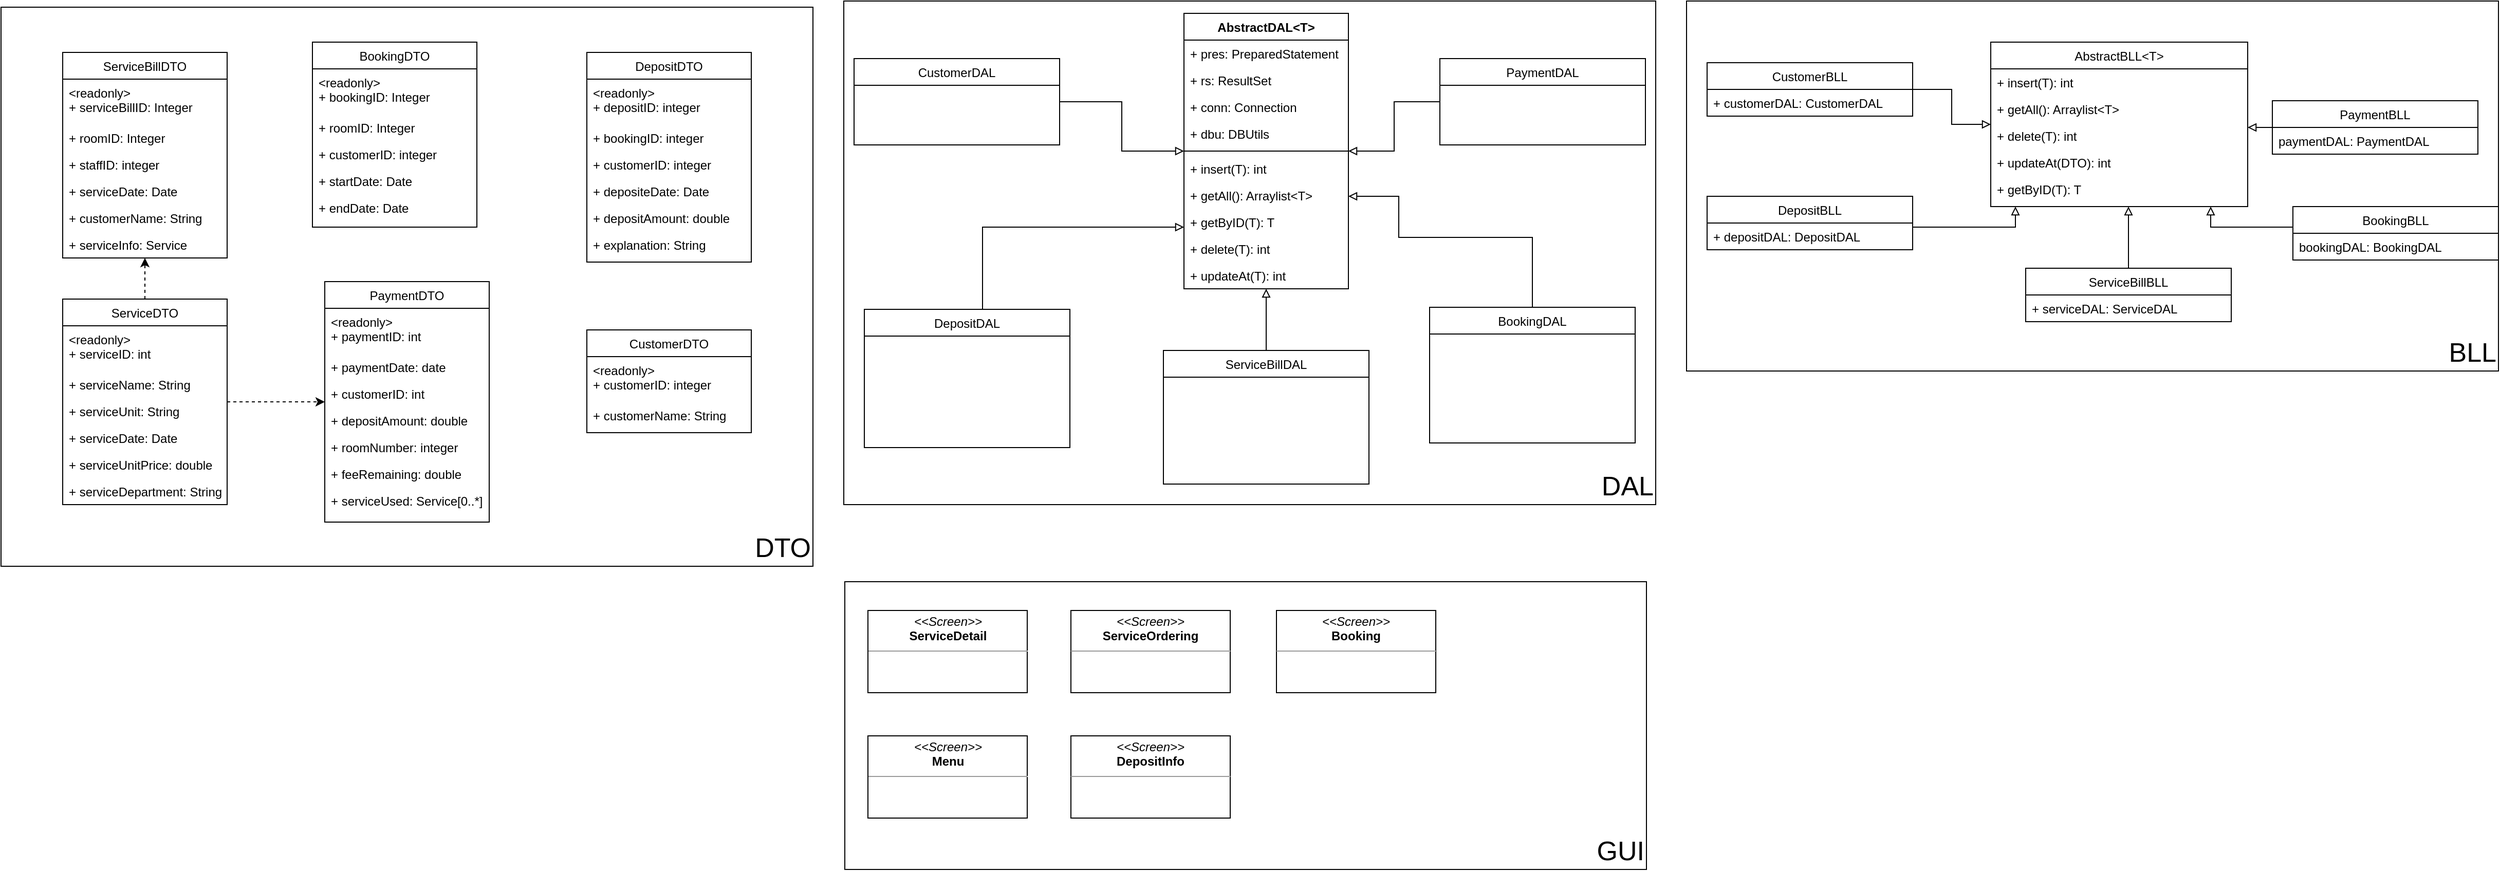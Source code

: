 <mxfile version="14.7.7" type="github">
  <diagram id="C5RBs43oDa-KdzZeNtuy" name="Page-1">
    <mxGraphModel dx="1038" dy="547" grid="1" gridSize="10" guides="1" tooltips="1" connect="1" arrows="1" fold="1" page="1" pageScale="1" pageWidth="827" pageHeight="1169" math="0" shadow="0">
      <root>
        <mxCell id="WIyWlLk6GJQsqaUBKTNV-0" />
        <mxCell id="WIyWlLk6GJQsqaUBKTNV-1" parent="WIyWlLk6GJQsqaUBKTNV-0" />
        <mxCell id="cdIPbLZMF19v8rmYl8DD-72" value="DAL" style="rounded=0;whiteSpace=wrap;html=1;fillColor=none;shadow=0;glass=0;align=right;verticalAlign=bottom;fontSize=26;" parent="WIyWlLk6GJQsqaUBKTNV-1" vertex="1">
          <mxGeometry x="850" y="20" width="790" height="490" as="geometry" />
        </mxCell>
        <mxCell id="cdIPbLZMF19v8rmYl8DD-71" value="DTO" style="rounded=0;whiteSpace=wrap;html=1;fillColor=none;shadow=0;glass=0;align=right;verticalAlign=bottom;fontSize=26;" parent="WIyWlLk6GJQsqaUBKTNV-1" vertex="1">
          <mxGeometry x="30" y="26" width="790" height="544" as="geometry" />
        </mxCell>
        <mxCell id="zkfFHV4jXpPFQw0GAbJ--0" value="ServiceBillDTO" style="swimlane;fontStyle=0;align=center;verticalAlign=top;childLayout=stackLayout;horizontal=1;startSize=26;horizontalStack=0;resizeParent=1;resizeLast=0;collapsible=1;marginBottom=0;rounded=0;shadow=0;strokeWidth=1;" parent="WIyWlLk6GJQsqaUBKTNV-1" vertex="1">
          <mxGeometry x="90" y="70" width="160" height="200" as="geometry">
            <mxRectangle x="220" y="120" width="160" height="26" as="alternateBounds" />
          </mxGeometry>
        </mxCell>
        <mxCell id="zkfFHV4jXpPFQw0GAbJ--1" value="&lt;readonly&gt;&#xa;+ serviceBillID: Integer" style="text;align=left;verticalAlign=top;spacingLeft=4;spacingRight=4;overflow=hidden;rotatable=0;points=[[0,0.5],[1,0.5]];portConstraint=eastwest;" parent="zkfFHV4jXpPFQw0GAbJ--0" vertex="1">
          <mxGeometry y="26" width="160" height="44" as="geometry" />
        </mxCell>
        <mxCell id="8DlGrNhSsz36e3N6IFqU-3" value="+ roomID: Integer" style="text;align=left;verticalAlign=top;spacingLeft=4;spacingRight=4;overflow=hidden;rotatable=0;points=[[0,0.5],[1,0.5]];portConstraint=eastwest;" parent="zkfFHV4jXpPFQw0GAbJ--0" vertex="1">
          <mxGeometry y="70" width="160" height="26" as="geometry" />
        </mxCell>
        <mxCell id="8DlGrNhSsz36e3N6IFqU-2" value="+ staffID: integer" style="text;align=left;verticalAlign=top;spacingLeft=4;spacingRight=4;overflow=hidden;rotatable=0;points=[[0,0.5],[1,0.5]];portConstraint=eastwest;" parent="zkfFHV4jXpPFQw0GAbJ--0" vertex="1">
          <mxGeometry y="96" width="160" height="26" as="geometry" />
        </mxCell>
        <mxCell id="zkfFHV4jXpPFQw0GAbJ--2" value="+ serviceDate: Date" style="text;align=left;verticalAlign=top;spacingLeft=4;spacingRight=4;overflow=hidden;rotatable=0;points=[[0,0.5],[1,0.5]];portConstraint=eastwest;rounded=0;shadow=0;html=0;" parent="zkfFHV4jXpPFQw0GAbJ--0" vertex="1">
          <mxGeometry y="122" width="160" height="26" as="geometry" />
        </mxCell>
        <mxCell id="zkfFHV4jXpPFQw0GAbJ--3" value="+ customerName: String" style="text;align=left;verticalAlign=top;spacingLeft=4;spacingRight=4;overflow=hidden;rotatable=0;points=[[0,0.5],[1,0.5]];portConstraint=eastwest;rounded=0;shadow=0;html=0;" parent="zkfFHV4jXpPFQw0GAbJ--0" vertex="1">
          <mxGeometry y="148" width="160" height="26" as="geometry" />
        </mxCell>
        <mxCell id="zkfFHV4jXpPFQw0GAbJ--5" value="+ serviceInfo: Service" style="text;align=left;verticalAlign=top;spacingLeft=4;spacingRight=4;overflow=hidden;rotatable=0;points=[[0,0.5],[1,0.5]];portConstraint=eastwest;" parent="zkfFHV4jXpPFQw0GAbJ--0" vertex="1">
          <mxGeometry y="174" width="160" height="26" as="geometry" />
        </mxCell>
        <mxCell id="fPniSVPqOe-4vbehwy5d-52" style="edgeStyle=orthogonalEdgeStyle;rounded=0;orthogonalLoop=1;jettySize=auto;html=1;dashed=1;" parent="WIyWlLk6GJQsqaUBKTNV-1" source="zkfFHV4jXpPFQw0GAbJ--6" target="zkfFHV4jXpPFQw0GAbJ--0" edge="1">
          <mxGeometry relative="1" as="geometry" />
        </mxCell>
        <mxCell id="fPniSVPqOe-4vbehwy5d-53" style="edgeStyle=orthogonalEdgeStyle;rounded=0;orthogonalLoop=1;jettySize=auto;html=1;dashed=1;" parent="WIyWlLk6GJQsqaUBKTNV-1" source="zkfFHV4jXpPFQw0GAbJ--6" target="6_ruM_VFTvZTwRIimv-5-7" edge="1">
          <mxGeometry relative="1" as="geometry">
            <Array as="points">
              <mxPoint x="320" y="410" />
              <mxPoint x="320" y="410" />
            </Array>
          </mxGeometry>
        </mxCell>
        <mxCell id="zkfFHV4jXpPFQw0GAbJ--6" value="ServiceDTO" style="swimlane;fontStyle=0;align=center;verticalAlign=top;childLayout=stackLayout;horizontal=1;startSize=26;horizontalStack=0;resizeParent=1;resizeLast=0;collapsible=1;marginBottom=0;rounded=0;shadow=0;strokeWidth=1;" parent="WIyWlLk6GJQsqaUBKTNV-1" vertex="1">
          <mxGeometry x="90" y="310" width="160" height="200" as="geometry">
            <mxRectangle x="130" y="380" width="160" height="26" as="alternateBounds" />
          </mxGeometry>
        </mxCell>
        <mxCell id="zkfFHV4jXpPFQw0GAbJ--7" value="&lt;readonly&gt;&#xa;+ serviceID: int" style="text;align=left;verticalAlign=top;spacingLeft=4;spacingRight=4;overflow=hidden;rotatable=0;points=[[0,0.5],[1,0.5]];portConstraint=eastwest;" parent="zkfFHV4jXpPFQw0GAbJ--6" vertex="1">
          <mxGeometry y="26" width="160" height="44" as="geometry" />
        </mxCell>
        <mxCell id="6_ruM_VFTvZTwRIimv-5-2" value="+ serviceName: String" style="text;align=left;verticalAlign=top;spacingLeft=4;spacingRight=4;overflow=hidden;rotatable=0;points=[[0,0.5],[1,0.5]];portConstraint=eastwest;" parent="zkfFHV4jXpPFQw0GAbJ--6" vertex="1">
          <mxGeometry y="70" width="160" height="26" as="geometry" />
        </mxCell>
        <mxCell id="6_ruM_VFTvZTwRIimv-5-3" value="+ serviceUnit: String" style="text;align=left;verticalAlign=top;spacingLeft=4;spacingRight=4;overflow=hidden;rotatable=0;points=[[0,0.5],[1,0.5]];portConstraint=eastwest;rounded=0;shadow=0;html=0;" parent="zkfFHV4jXpPFQw0GAbJ--6" vertex="1">
          <mxGeometry y="96" width="160" height="26" as="geometry" />
        </mxCell>
        <mxCell id="zkfFHV4jXpPFQw0GAbJ--8" value="+ serviceDate: Date" style="text;align=left;verticalAlign=top;spacingLeft=4;spacingRight=4;overflow=hidden;rotatable=0;points=[[0,0.5],[1,0.5]];portConstraint=eastwest;rounded=0;shadow=0;html=0;" parent="zkfFHV4jXpPFQw0GAbJ--6" vertex="1">
          <mxGeometry y="122" width="160" height="26" as="geometry" />
        </mxCell>
        <mxCell id="6_ruM_VFTvZTwRIimv-5-4" value="+ serviceUnitPrice: double" style="text;align=left;verticalAlign=top;spacingLeft=4;spacingRight=4;overflow=hidden;rotatable=0;points=[[0,0.5],[1,0.5]];portConstraint=eastwest;rounded=0;shadow=0;html=0;" parent="zkfFHV4jXpPFQw0GAbJ--6" vertex="1">
          <mxGeometry y="148" width="160" height="26" as="geometry" />
        </mxCell>
        <mxCell id="8DlGrNhSsz36e3N6IFqU-4" value="+ serviceDepartment: String" style="text;align=left;verticalAlign=top;spacingLeft=4;spacingRight=4;overflow=hidden;rotatable=0;points=[[0,0.5],[1,0.5]];portConstraint=eastwest;" parent="zkfFHV4jXpPFQw0GAbJ--6" vertex="1">
          <mxGeometry y="174" width="160" height="26" as="geometry" />
        </mxCell>
        <mxCell id="zkfFHV4jXpPFQw0GAbJ--17" value="DepositDTO" style="swimlane;fontStyle=0;align=center;verticalAlign=top;childLayout=stackLayout;horizontal=1;startSize=26;horizontalStack=0;resizeParent=1;resizeLast=0;collapsible=1;marginBottom=0;rounded=0;shadow=0;strokeWidth=1;" parent="WIyWlLk6GJQsqaUBKTNV-1" vertex="1">
          <mxGeometry x="600" y="70" width="160" height="204" as="geometry">
            <mxRectangle x="550" y="140" width="160" height="26" as="alternateBounds" />
          </mxGeometry>
        </mxCell>
        <mxCell id="zkfFHV4jXpPFQw0GAbJ--18" value="&lt;readonly&gt;&#xa;+ depositID: integer" style="text;align=left;verticalAlign=top;spacingLeft=4;spacingRight=4;overflow=hidden;rotatable=0;points=[[0,0.5],[1,0.5]];portConstraint=eastwest;" parent="zkfFHV4jXpPFQw0GAbJ--17" vertex="1">
          <mxGeometry y="26" width="160" height="44" as="geometry" />
        </mxCell>
        <mxCell id="6_ruM_VFTvZTwRIimv-5-0" value="+ bookingID: integer" style="text;align=left;verticalAlign=top;spacingLeft=4;spacingRight=4;overflow=hidden;rotatable=0;points=[[0,0.5],[1,0.5]];portConstraint=eastwest;rounded=0;shadow=0;html=0;" parent="zkfFHV4jXpPFQw0GAbJ--17" vertex="1">
          <mxGeometry y="70" width="160" height="26" as="geometry" />
        </mxCell>
        <mxCell id="zkfFHV4jXpPFQw0GAbJ--20" value="+ customerID: integer" style="text;align=left;verticalAlign=top;spacingLeft=4;spacingRight=4;overflow=hidden;rotatable=0;points=[[0,0.5],[1,0.5]];portConstraint=eastwest;rounded=0;shadow=0;html=0;" parent="zkfFHV4jXpPFQw0GAbJ--17" vertex="1">
          <mxGeometry y="96" width="160" height="26" as="geometry" />
        </mxCell>
        <mxCell id="zkfFHV4jXpPFQw0GAbJ--19" value="+ depositeDate: Date" style="text;align=left;verticalAlign=top;spacingLeft=4;spacingRight=4;overflow=hidden;rotatable=0;points=[[0,0.5],[1,0.5]];portConstraint=eastwest;rounded=0;shadow=0;html=0;" parent="zkfFHV4jXpPFQw0GAbJ--17" vertex="1">
          <mxGeometry y="122" width="160" height="26" as="geometry" />
        </mxCell>
        <mxCell id="zkfFHV4jXpPFQw0GAbJ--21" value="+ depositAmount: double" style="text;align=left;verticalAlign=top;spacingLeft=4;spacingRight=4;overflow=hidden;rotatable=0;points=[[0,0.5],[1,0.5]];portConstraint=eastwest;rounded=0;shadow=0;html=0;" parent="zkfFHV4jXpPFQw0GAbJ--17" vertex="1">
          <mxGeometry y="148" width="160" height="26" as="geometry" />
        </mxCell>
        <mxCell id="zkfFHV4jXpPFQw0GAbJ--22" value="+ explanation: String" style="text;align=left;verticalAlign=top;spacingLeft=4;spacingRight=4;overflow=hidden;rotatable=0;points=[[0,0.5],[1,0.5]];portConstraint=eastwest;rounded=0;shadow=0;html=0;" parent="zkfFHV4jXpPFQw0GAbJ--17" vertex="1">
          <mxGeometry y="174" width="160" height="26" as="geometry" />
        </mxCell>
        <mxCell id="6_ruM_VFTvZTwRIimv-5-7" value="PaymentDTO" style="swimlane;fontStyle=0;align=center;verticalAlign=top;childLayout=stackLayout;horizontal=1;startSize=26;horizontalStack=0;resizeParent=1;resizeLast=0;collapsible=1;marginBottom=0;rounded=0;shadow=0;strokeWidth=1;" parent="WIyWlLk6GJQsqaUBKTNV-1" vertex="1">
          <mxGeometry x="345" y="293" width="160" height="234" as="geometry">
            <mxRectangle x="130" y="380" width="160" height="26" as="alternateBounds" />
          </mxGeometry>
        </mxCell>
        <mxCell id="6_ruM_VFTvZTwRIimv-5-8" value="&lt;readonly&gt;&#xa;+ paymentID: int" style="text;align=left;verticalAlign=top;spacingLeft=4;spacingRight=4;overflow=hidden;rotatable=0;points=[[0,0.5],[1,0.5]];portConstraint=eastwest;" parent="6_ruM_VFTvZTwRIimv-5-7" vertex="1">
          <mxGeometry y="26" width="160" height="44" as="geometry" />
        </mxCell>
        <mxCell id="6_ruM_VFTvZTwRIimv-5-9" value="+ paymentDate: date" style="text;align=left;verticalAlign=top;spacingLeft=4;spacingRight=4;overflow=hidden;rotatable=0;points=[[0,0.5],[1,0.5]];portConstraint=eastwest;" parent="6_ruM_VFTvZTwRIimv-5-7" vertex="1">
          <mxGeometry y="70" width="160" height="26" as="geometry" />
        </mxCell>
        <mxCell id="6_ruM_VFTvZTwRIimv-5-10" value="+ customerID: int" style="text;align=left;verticalAlign=top;spacingLeft=4;spacingRight=4;overflow=hidden;rotatable=0;points=[[0,0.5],[1,0.5]];portConstraint=eastwest;rounded=0;shadow=0;html=0;" parent="6_ruM_VFTvZTwRIimv-5-7" vertex="1">
          <mxGeometry y="96" width="160" height="26" as="geometry" />
        </mxCell>
        <mxCell id="6_ruM_VFTvZTwRIimv-5-11" value="+ depositAmount: double" style="text;align=left;verticalAlign=top;spacingLeft=4;spacingRight=4;overflow=hidden;rotatable=0;points=[[0,0.5],[1,0.5]];portConstraint=eastwest;rounded=0;shadow=0;html=0;" parent="6_ruM_VFTvZTwRIimv-5-7" vertex="1">
          <mxGeometry y="122" width="160" height="26" as="geometry" />
        </mxCell>
        <mxCell id="6_ruM_VFTvZTwRIimv-5-12" value="+ roomNumber: integer" style="text;align=left;verticalAlign=top;spacingLeft=4;spacingRight=4;overflow=hidden;rotatable=0;points=[[0,0.5],[1,0.5]];portConstraint=eastwest;rounded=0;shadow=0;html=0;" parent="6_ruM_VFTvZTwRIimv-5-7" vertex="1">
          <mxGeometry y="148" width="160" height="26" as="geometry" />
        </mxCell>
        <mxCell id="6_ruM_VFTvZTwRIimv-5-15" value="+ feeRemaining: double" style="text;align=left;verticalAlign=top;spacingLeft=4;spacingRight=4;overflow=hidden;rotatable=0;points=[[0,0.5],[1,0.5]];portConstraint=eastwest;rounded=0;shadow=0;html=0;" parent="6_ruM_VFTvZTwRIimv-5-7" vertex="1">
          <mxGeometry y="174" width="160" height="26" as="geometry" />
        </mxCell>
        <mxCell id="6_ruM_VFTvZTwRIimv-5-14" value="+ serviceUsed: Service[0..*]" style="text;align=left;verticalAlign=top;spacingLeft=4;spacingRight=4;overflow=hidden;rotatable=0;points=[[0,0.5],[1,0.5]];portConstraint=eastwest;rounded=0;shadow=0;html=0;" parent="6_ruM_VFTvZTwRIimv-5-7" vertex="1">
          <mxGeometry y="200" width="160" height="26" as="geometry" />
        </mxCell>
        <mxCell id="0jwkVRPoaO78uHTbO2tJ-4" style="edgeStyle=orthogonalEdgeStyle;rounded=0;orthogonalLoop=1;jettySize=auto;html=1;endArrow=none;endFill=0;startArrow=block;startFill=0;" parent="WIyWlLk6GJQsqaUBKTNV-1" source="w6rnUHvxBL8LszIuUJnF-5" target="cdIPbLZMF19v8rmYl8DD-33" edge="1">
          <mxGeometry relative="1" as="geometry">
            <mxPoint x="1386" y="165" as="sourcePoint" />
          </mxGeometry>
        </mxCell>
        <mxCell id="w6rnUHvxBL8LszIuUJnF-9" style="edgeStyle=orthogonalEdgeStyle;rounded=0;orthogonalLoop=1;jettySize=auto;html=1;endArrow=block;endFill=0;" parent="WIyWlLk6GJQsqaUBKTNV-1" source="cdIPbLZMF19v8rmYl8DD-11" target="w6rnUHvxBL8LszIuUJnF-5" edge="1">
          <mxGeometry relative="1" as="geometry" />
        </mxCell>
        <mxCell id="cdIPbLZMF19v8rmYl8DD-11" value="ServiceBillDAL" style="swimlane;fontStyle=0;align=center;verticalAlign=top;childLayout=stackLayout;horizontal=1;startSize=26;horizontalStack=0;resizeParent=1;resizeLast=0;collapsible=1;marginBottom=0;rounded=0;shadow=0;strokeWidth=1;" parent="WIyWlLk6GJQsqaUBKTNV-1" vertex="1">
          <mxGeometry x="1161" y="360" width="200" height="130" as="geometry">
            <mxRectangle x="550" y="140" width="160" height="26" as="alternateBounds" />
          </mxGeometry>
        </mxCell>
        <mxCell id="cdIPbLZMF19v8rmYl8DD-36" style="edgeStyle=orthogonalEdgeStyle;rounded=0;orthogonalLoop=1;jettySize=auto;html=1;endArrow=block;endFill=0;" parent="WIyWlLk6GJQsqaUBKTNV-1" source="cdIPbLZMF19v8rmYl8DD-31" target="w6rnUHvxBL8LszIuUJnF-5" edge="1">
          <mxGeometry relative="1" as="geometry">
            <Array as="points">
              <mxPoint x="985" y="240" />
            </Array>
            <mxPoint x="1198.5" y="300" as="targetPoint" />
          </mxGeometry>
        </mxCell>
        <mxCell id="cdIPbLZMF19v8rmYl8DD-31" value="DepositDAL" style="swimlane;fontStyle=0;align=center;verticalAlign=top;childLayout=stackLayout;horizontal=1;startSize=26;horizontalStack=0;resizeParent=1;resizeLast=0;collapsible=1;marginBottom=0;rounded=0;shadow=0;strokeWidth=1;" parent="WIyWlLk6GJQsqaUBKTNV-1" vertex="1">
          <mxGeometry x="870" y="320" width="200" height="134.5" as="geometry">
            <mxRectangle x="550" y="140" width="160" height="26" as="alternateBounds" />
          </mxGeometry>
        </mxCell>
        <mxCell id="cdIPbLZMF19v8rmYl8DD-33" value="PaymentDAL" style="swimlane;fontStyle=0;align=center;verticalAlign=top;childLayout=stackLayout;horizontal=1;startSize=26;horizontalStack=0;resizeParent=1;resizeLast=0;collapsible=1;marginBottom=0;rounded=0;shadow=0;strokeWidth=1;" parent="WIyWlLk6GJQsqaUBKTNV-1" vertex="1">
          <mxGeometry x="1430" y="76" width="200" height="84" as="geometry">
            <mxRectangle x="550" y="140" width="160" height="26" as="alternateBounds" />
          </mxGeometry>
        </mxCell>
        <mxCell id="cdIPbLZMF19v8rmYl8DD-39" value="CustomerDTO" style="swimlane;fontStyle=0;align=center;verticalAlign=top;childLayout=stackLayout;horizontal=1;startSize=26;horizontalStack=0;resizeParent=1;resizeLast=0;collapsible=1;marginBottom=0;rounded=0;shadow=0;strokeWidth=1;" parent="WIyWlLk6GJQsqaUBKTNV-1" vertex="1">
          <mxGeometry x="600" y="340" width="160" height="100" as="geometry">
            <mxRectangle x="550" y="140" width="160" height="26" as="alternateBounds" />
          </mxGeometry>
        </mxCell>
        <mxCell id="cdIPbLZMF19v8rmYl8DD-40" value="&lt;readonly&gt;&#xa;+ customerID: integer" style="text;align=left;verticalAlign=top;spacingLeft=4;spacingRight=4;overflow=hidden;rotatable=0;points=[[0,0.5],[1,0.5]];portConstraint=eastwest;" parent="cdIPbLZMF19v8rmYl8DD-39" vertex="1">
          <mxGeometry y="26" width="160" height="44" as="geometry" />
        </mxCell>
        <mxCell id="cdIPbLZMF19v8rmYl8DD-41" value="+ customerName: String" style="text;align=left;verticalAlign=top;spacingLeft=4;spacingRight=4;overflow=hidden;rotatable=0;points=[[0,0.5],[1,0.5]];portConstraint=eastwest;rounded=0;shadow=0;html=0;" parent="cdIPbLZMF19v8rmYl8DD-39" vertex="1">
          <mxGeometry y="70" width="160" height="26" as="geometry" />
        </mxCell>
        <mxCell id="cdIPbLZMF19v8rmYl8DD-50" style="edgeStyle=orthogonalEdgeStyle;rounded=0;orthogonalLoop=1;jettySize=auto;html=1;endArrow=block;endFill=0;" parent="WIyWlLk6GJQsqaUBKTNV-1" source="cdIPbLZMF19v8rmYl8DD-48" target="w6rnUHvxBL8LszIuUJnF-5" edge="1">
          <mxGeometry relative="1" as="geometry">
            <mxPoint x="1136" y="165" as="targetPoint" />
          </mxGeometry>
        </mxCell>
        <mxCell id="cdIPbLZMF19v8rmYl8DD-48" value="CustomerDAL" style="swimlane;fontStyle=0;align=center;verticalAlign=top;childLayout=stackLayout;horizontal=1;startSize=26;horizontalStack=0;resizeParent=1;resizeLast=0;collapsible=1;marginBottom=0;rounded=0;shadow=0;strokeWidth=1;" parent="WIyWlLk6GJQsqaUBKTNV-1" vertex="1">
          <mxGeometry x="860" y="76" width="200" height="84" as="geometry">
            <mxRectangle x="550" y="140" width="160" height="26" as="alternateBounds" />
          </mxGeometry>
        </mxCell>
        <mxCell id="0jwkVRPoaO78uHTbO2tJ-0" value="BLL" style="rounded=0;whiteSpace=wrap;html=1;fillColor=none;shadow=0;glass=0;align=right;verticalAlign=bottom;fontSize=26;" parent="WIyWlLk6GJQsqaUBKTNV-1" vertex="1">
          <mxGeometry x="1670" y="20" width="790" height="360" as="geometry" />
        </mxCell>
        <mxCell id="w6rnUHvxBL8LszIuUJnF-10" style="edgeStyle=orthogonalEdgeStyle;rounded=0;orthogonalLoop=1;jettySize=auto;html=1;endArrow=block;endFill=0;" parent="WIyWlLk6GJQsqaUBKTNV-1" source="0jwkVRPoaO78uHTbO2tJ-1" target="w6rnUHvxBL8LszIuUJnF-5" edge="1">
          <mxGeometry relative="1" as="geometry">
            <Array as="points">
              <mxPoint x="1520" y="250" />
              <mxPoint x="1390" y="250" />
              <mxPoint x="1390" y="210" />
            </Array>
          </mxGeometry>
        </mxCell>
        <mxCell id="0jwkVRPoaO78uHTbO2tJ-1" value="BookingDAL" style="swimlane;fontStyle=0;align=center;verticalAlign=top;childLayout=stackLayout;horizontal=1;startSize=26;horizontalStack=0;resizeParent=1;resizeLast=0;collapsible=1;marginBottom=0;rounded=0;shadow=0;strokeWidth=1;" parent="WIyWlLk6GJQsqaUBKTNV-1" vertex="1">
          <mxGeometry x="1420" y="318" width="200" height="132" as="geometry">
            <mxRectangle x="550" y="140" width="160" height="26" as="alternateBounds" />
          </mxGeometry>
        </mxCell>
        <mxCell id="0jwkVRPoaO78uHTbO2tJ-5" value="AbstractBLL&lt;T&gt;" style="swimlane;fontStyle=0;align=center;verticalAlign=top;childLayout=stackLayout;horizontal=1;startSize=26;horizontalStack=0;resizeParent=1;resizeLast=0;collapsible=1;marginBottom=0;rounded=0;shadow=0;strokeWidth=1;" parent="WIyWlLk6GJQsqaUBKTNV-1" vertex="1">
          <mxGeometry x="1966" y="60" width="250" height="160" as="geometry">
            <mxRectangle x="1966" y="60" width="160" height="26" as="alternateBounds" />
          </mxGeometry>
        </mxCell>
        <mxCell id="fPniSVPqOe-4vbehwy5d-47" value="+ insert(T): int" style="text;align=left;verticalAlign=top;spacingLeft=4;spacingRight=4;overflow=hidden;rotatable=0;points=[[0,0.5],[1,0.5]];portConstraint=eastwest;rounded=0;shadow=0;html=0;" parent="0jwkVRPoaO78uHTbO2tJ-5" vertex="1">
          <mxGeometry y="26" width="250" height="26" as="geometry" />
        </mxCell>
        <mxCell id="fPniSVPqOe-4vbehwy5d-48" value="+ getAll(): Arraylist&lt;T&gt;" style="text;align=left;verticalAlign=top;spacingLeft=4;spacingRight=4;overflow=hidden;rotatable=0;points=[[0,0.5],[1,0.5]];portConstraint=eastwest;rounded=0;shadow=0;html=0;" parent="0jwkVRPoaO78uHTbO2tJ-5" vertex="1">
          <mxGeometry y="52" width="250" height="26" as="geometry" />
        </mxCell>
        <mxCell id="fPniSVPqOe-4vbehwy5d-51" value="+ delete(T): int" style="text;align=left;verticalAlign=top;spacingLeft=4;spacingRight=4;overflow=hidden;rotatable=0;points=[[0,0.5],[1,0.5]];portConstraint=eastwest;rounded=0;shadow=0;html=0;" parent="0jwkVRPoaO78uHTbO2tJ-5" vertex="1">
          <mxGeometry y="78" width="250" height="26" as="geometry" />
        </mxCell>
        <mxCell id="fPniSVPqOe-4vbehwy5d-50" value="+ updateAt(DTO): int" style="text;align=left;verticalAlign=top;spacingLeft=4;spacingRight=4;overflow=hidden;rotatable=0;points=[[0,0.5],[1,0.5]];portConstraint=eastwest;rounded=0;shadow=0;html=0;" parent="0jwkVRPoaO78uHTbO2tJ-5" vertex="1">
          <mxGeometry y="104" width="250" height="26" as="geometry" />
        </mxCell>
        <mxCell id="fPniSVPqOe-4vbehwy5d-49" value="+ getByID(T): T" style="text;align=left;verticalAlign=top;spacingLeft=4;spacingRight=4;overflow=hidden;rotatable=0;points=[[0,0.5],[1,0.5]];portConstraint=eastwest;rounded=0;shadow=0;html=0;" parent="0jwkVRPoaO78uHTbO2tJ-5" vertex="1">
          <mxGeometry y="130" width="250" height="26" as="geometry" />
        </mxCell>
        <mxCell id="0jwkVRPoaO78uHTbO2tJ-26" style="edgeStyle=orthogonalEdgeStyle;rounded=0;orthogonalLoop=1;jettySize=auto;html=1;startArrow=none;startFill=0;endArrow=block;endFill=0;" parent="WIyWlLk6GJQsqaUBKTNV-1" source="0jwkVRPoaO78uHTbO2tJ-12" target="0jwkVRPoaO78uHTbO2tJ-5" edge="1">
          <mxGeometry relative="1" as="geometry">
            <Array as="points">
              <mxPoint x="2110" y="280" />
              <mxPoint x="2110" y="280" />
            </Array>
          </mxGeometry>
        </mxCell>
        <mxCell id="0jwkVRPoaO78uHTbO2tJ-12" value="ServiceBillBLL" style="swimlane;fontStyle=0;align=center;verticalAlign=top;childLayout=stackLayout;horizontal=1;startSize=26;horizontalStack=0;resizeParent=1;resizeLast=0;collapsible=1;marginBottom=0;rounded=0;shadow=0;strokeWidth=1;" parent="WIyWlLk6GJQsqaUBKTNV-1" vertex="1">
          <mxGeometry x="2000" y="280" width="200" height="52" as="geometry">
            <mxRectangle x="550" y="140" width="160" height="26" as="alternateBounds" />
          </mxGeometry>
        </mxCell>
        <mxCell id="fPniSVPqOe-4vbehwy5d-42" value="+ serviceDAL: ServiceDAL" style="text;strokeColor=none;fillColor=none;align=left;verticalAlign=top;spacingLeft=4;spacingRight=4;overflow=hidden;rotatable=0;points=[[0,0.5],[1,0.5]];portConstraint=eastwest;" parent="0jwkVRPoaO78uHTbO2tJ-12" vertex="1">
          <mxGeometry y="26" width="200" height="26" as="geometry" />
        </mxCell>
        <mxCell id="0jwkVRPoaO78uHTbO2tJ-25" style="edgeStyle=orthogonalEdgeStyle;rounded=0;orthogonalLoop=1;jettySize=auto;html=1;startArrow=none;startFill=0;endArrow=block;endFill=0;" parent="WIyWlLk6GJQsqaUBKTNV-1" source="0jwkVRPoaO78uHTbO2tJ-14" target="0jwkVRPoaO78uHTbO2tJ-5" edge="1">
          <mxGeometry relative="1" as="geometry">
            <Array as="points">
              <mxPoint x="1990" y="240" />
            </Array>
          </mxGeometry>
        </mxCell>
        <mxCell id="0jwkVRPoaO78uHTbO2tJ-14" value="DepositBLL" style="swimlane;fontStyle=0;align=center;verticalAlign=top;childLayout=stackLayout;horizontal=1;startSize=26;horizontalStack=0;resizeParent=1;resizeLast=0;collapsible=1;marginBottom=0;rounded=0;shadow=0;strokeWidth=1;" parent="WIyWlLk6GJQsqaUBKTNV-1" vertex="1">
          <mxGeometry x="1690" y="210" width="200" height="52" as="geometry">
            <mxRectangle x="550" y="140" width="160" height="26" as="alternateBounds" />
          </mxGeometry>
        </mxCell>
        <mxCell id="fPniSVPqOe-4vbehwy5d-44" value="+ depositDAL: DepositDAL" style="text;strokeColor=none;fillColor=none;align=left;verticalAlign=top;spacingLeft=4;spacingRight=4;overflow=hidden;rotatable=0;points=[[0,0.5],[1,0.5]];portConstraint=eastwest;" parent="0jwkVRPoaO78uHTbO2tJ-14" vertex="1">
          <mxGeometry y="26" width="200" height="26" as="geometry" />
        </mxCell>
        <mxCell id="0jwkVRPoaO78uHTbO2tJ-27" style="edgeStyle=orthogonalEdgeStyle;rounded=0;orthogonalLoop=1;jettySize=auto;html=1;startArrow=none;startFill=0;endArrow=block;endFill=0;" parent="WIyWlLk6GJQsqaUBKTNV-1" source="0jwkVRPoaO78uHTbO2tJ-16" target="0jwkVRPoaO78uHTbO2tJ-5" edge="1">
          <mxGeometry relative="1" as="geometry">
            <Array as="points">
              <mxPoint x="2360" y="161" />
            </Array>
          </mxGeometry>
        </mxCell>
        <mxCell id="0jwkVRPoaO78uHTbO2tJ-16" value="PaymentBLL" style="swimlane;fontStyle=0;align=center;verticalAlign=top;childLayout=stackLayout;horizontal=1;startSize=26;horizontalStack=0;resizeParent=1;resizeLast=0;collapsible=1;marginBottom=0;rounded=0;shadow=0;strokeWidth=1;" parent="WIyWlLk6GJQsqaUBKTNV-1" vertex="1">
          <mxGeometry x="2240" y="117" width="200" height="52" as="geometry">
            <mxRectangle x="550" y="140" width="160" height="26" as="alternateBounds" />
          </mxGeometry>
        </mxCell>
        <mxCell id="fPniSVPqOe-4vbehwy5d-46" value="paymentDAL: PaymentDAL" style="text;strokeColor=none;fillColor=none;align=left;verticalAlign=top;spacingLeft=4;spacingRight=4;overflow=hidden;rotatable=0;points=[[0,0.5],[1,0.5]];portConstraint=eastwest;" parent="0jwkVRPoaO78uHTbO2tJ-16" vertex="1">
          <mxGeometry y="26" width="200" height="26" as="geometry" />
        </mxCell>
        <mxCell id="0jwkVRPoaO78uHTbO2tJ-24" style="edgeStyle=orthogonalEdgeStyle;rounded=0;orthogonalLoop=1;jettySize=auto;html=1;startArrow=none;startFill=0;endArrow=block;endFill=0;" parent="WIyWlLk6GJQsqaUBKTNV-1" source="0jwkVRPoaO78uHTbO2tJ-18" target="0jwkVRPoaO78uHTbO2tJ-5" edge="1">
          <mxGeometry relative="1" as="geometry" />
        </mxCell>
        <mxCell id="0jwkVRPoaO78uHTbO2tJ-18" value="CustomerBLL" style="swimlane;fontStyle=0;align=center;verticalAlign=top;childLayout=stackLayout;horizontal=1;startSize=26;horizontalStack=0;resizeParent=1;resizeLast=0;collapsible=1;marginBottom=0;rounded=0;shadow=0;strokeWidth=1;" parent="WIyWlLk6GJQsqaUBKTNV-1" vertex="1">
          <mxGeometry x="1690" y="80" width="200" height="52" as="geometry">
            <mxRectangle x="550" y="140" width="160" height="26" as="alternateBounds" />
          </mxGeometry>
        </mxCell>
        <mxCell id="fPniSVPqOe-4vbehwy5d-43" value="+ customerDAL: CustomerDAL" style="text;strokeColor=none;fillColor=none;align=left;verticalAlign=top;spacingLeft=4;spacingRight=4;overflow=hidden;rotatable=0;points=[[0,0.5],[1,0.5]];portConstraint=eastwest;" parent="0jwkVRPoaO78uHTbO2tJ-18" vertex="1">
          <mxGeometry y="26" width="200" height="26" as="geometry" />
        </mxCell>
        <mxCell id="0jwkVRPoaO78uHTbO2tJ-28" style="edgeStyle=orthogonalEdgeStyle;rounded=0;orthogonalLoop=1;jettySize=auto;html=1;startArrow=none;startFill=0;endArrow=block;endFill=0;" parent="WIyWlLk6GJQsqaUBKTNV-1" source="0jwkVRPoaO78uHTbO2tJ-20" target="0jwkVRPoaO78uHTbO2tJ-5" edge="1">
          <mxGeometry relative="1" as="geometry">
            <Array as="points">
              <mxPoint x="2180" y="240" />
            </Array>
          </mxGeometry>
        </mxCell>
        <mxCell id="0jwkVRPoaO78uHTbO2tJ-20" value="BookingBLL" style="swimlane;fontStyle=0;align=center;verticalAlign=top;childLayout=stackLayout;horizontal=1;startSize=26;horizontalStack=0;resizeParent=1;resizeLast=0;collapsible=1;marginBottom=0;rounded=0;shadow=0;strokeWidth=1;" parent="WIyWlLk6GJQsqaUBKTNV-1" vertex="1">
          <mxGeometry x="2260" y="220" width="200" height="52" as="geometry">
            <mxRectangle x="550" y="140" width="160" height="26" as="alternateBounds" />
          </mxGeometry>
        </mxCell>
        <mxCell id="fPniSVPqOe-4vbehwy5d-45" value="bookingDAL: BookingDAL" style="text;strokeColor=none;fillColor=none;align=left;verticalAlign=top;spacingLeft=4;spacingRight=4;overflow=hidden;rotatable=0;points=[[0,0.5],[1,0.5]];portConstraint=eastwest;" parent="0jwkVRPoaO78uHTbO2tJ-20" vertex="1">
          <mxGeometry y="26" width="200" height="26" as="geometry" />
        </mxCell>
        <mxCell id="0jwkVRPoaO78uHTbO2tJ-29" value="GUI" style="rounded=0;whiteSpace=wrap;html=1;fillColor=none;shadow=0;glass=0;align=right;verticalAlign=bottom;fontSize=26;" parent="WIyWlLk6GJQsqaUBKTNV-1" vertex="1">
          <mxGeometry x="851" y="585" width="780" height="280" as="geometry" />
        </mxCell>
        <mxCell id="0jwkVRPoaO78uHTbO2tJ-30" value="&lt;p style=&quot;margin: 0px ; margin-top: 4px ; text-align: center&quot;&gt;&lt;i&gt;&amp;lt;&amp;lt;Screen&amp;gt;&amp;gt;&lt;/i&gt;&lt;br&gt;&lt;b&gt;ServiceDetail&lt;/b&gt;&lt;/p&gt;&lt;hr size=&quot;1&quot;&gt;&lt;p style=&quot;margin: 0px ; margin-left: 4px&quot;&gt;&lt;br&gt;&lt;/p&gt;" style="verticalAlign=top;align=left;overflow=fill;fontSize=12;fontFamily=Helvetica;html=1;" parent="WIyWlLk6GJQsqaUBKTNV-1" vertex="1">
          <mxGeometry x="873.5" y="613" width="155" height="80" as="geometry" />
        </mxCell>
        <mxCell id="0jwkVRPoaO78uHTbO2tJ-31" value="&lt;p style=&quot;margin: 0px ; margin-top: 4px ; text-align: center&quot;&gt;&lt;i&gt;&amp;lt;&amp;lt;Screen&amp;gt;&amp;gt;&lt;/i&gt;&lt;br&gt;&lt;b&gt;ServiceOrdering&lt;/b&gt;&lt;/p&gt;&lt;hr size=&quot;1&quot;&gt;&lt;p style=&quot;margin: 0px ; margin-left: 4px&quot;&gt;&lt;br&gt;&lt;/p&gt;" style="verticalAlign=top;align=left;overflow=fill;fontSize=12;fontFamily=Helvetica;html=1;" parent="WIyWlLk6GJQsqaUBKTNV-1" vertex="1">
          <mxGeometry x="1071" y="613" width="155" height="80" as="geometry" />
        </mxCell>
        <mxCell id="0jwkVRPoaO78uHTbO2tJ-32" value="&lt;p style=&quot;margin: 0px ; margin-top: 4px ; text-align: center&quot;&gt;&lt;i&gt;&amp;lt;&amp;lt;Screen&amp;gt;&amp;gt;&lt;/i&gt;&lt;br&gt;&lt;b&gt;Booking&lt;/b&gt;&lt;/p&gt;&lt;hr size=&quot;1&quot;&gt;&lt;p style=&quot;margin: 0px ; margin-left: 4px&quot;&gt;&lt;br&gt;&lt;/p&gt;" style="verticalAlign=top;align=left;overflow=fill;fontSize=12;fontFamily=Helvetica;html=1;" parent="WIyWlLk6GJQsqaUBKTNV-1" vertex="1">
          <mxGeometry x="1271" y="613" width="155" height="80" as="geometry" />
        </mxCell>
        <mxCell id="0jwkVRPoaO78uHTbO2tJ-33" value="&lt;p style=&quot;margin: 0px ; margin-top: 4px ; text-align: center&quot;&gt;&lt;i&gt;&amp;lt;&amp;lt;Screen&amp;gt;&amp;gt;&lt;/i&gt;&lt;br&gt;&lt;b&gt;Menu&lt;/b&gt;&lt;/p&gt;&lt;hr size=&quot;1&quot;&gt;&lt;p style=&quot;margin: 0px ; margin-left: 4px&quot;&gt;&lt;br&gt;&lt;/p&gt;" style="verticalAlign=top;align=left;overflow=fill;fontSize=12;fontFamily=Helvetica;html=1;" parent="WIyWlLk6GJQsqaUBKTNV-1" vertex="1">
          <mxGeometry x="873.5" y="735" width="155" height="80" as="geometry" />
        </mxCell>
        <mxCell id="0jwkVRPoaO78uHTbO2tJ-34" value="&lt;p style=&quot;margin: 0px ; margin-top: 4px ; text-align: center&quot;&gt;&lt;i&gt;&amp;lt;&amp;lt;Screen&amp;gt;&amp;gt;&lt;/i&gt;&lt;br&gt;&lt;b&gt;DepositInfo&lt;/b&gt;&lt;/p&gt;&lt;hr size=&quot;1&quot;&gt;&lt;p style=&quot;margin: 0px ; margin-left: 4px&quot;&gt;&lt;br&gt;&lt;/p&gt;" style="verticalAlign=top;align=left;overflow=fill;fontSize=12;fontFamily=Helvetica;html=1;" parent="WIyWlLk6GJQsqaUBKTNV-1" vertex="1">
          <mxGeometry x="1071" y="735" width="155" height="80" as="geometry" />
        </mxCell>
        <mxCell id="fPniSVPqOe-4vbehwy5d-54" value="BookingDTO" style="swimlane;fontStyle=0;align=center;verticalAlign=top;childLayout=stackLayout;horizontal=1;startSize=26;horizontalStack=0;resizeParent=1;resizeLast=0;collapsible=1;marginBottom=0;rounded=0;shadow=0;strokeWidth=1;" parent="WIyWlLk6GJQsqaUBKTNV-1" vertex="1">
          <mxGeometry x="333" y="60" width="160" height="180" as="geometry">
            <mxRectangle x="220" y="120" width="160" height="26" as="alternateBounds" />
          </mxGeometry>
        </mxCell>
        <mxCell id="fPniSVPqOe-4vbehwy5d-55" value="&lt;readonly&gt;&#xa;+ bookingID: Integer" style="text;align=left;verticalAlign=top;spacingLeft=4;spacingRight=4;overflow=hidden;rotatable=0;points=[[0,0.5],[1,0.5]];portConstraint=eastwest;" parent="fPniSVPqOe-4vbehwy5d-54" vertex="1">
          <mxGeometry y="26" width="160" height="44" as="geometry" />
        </mxCell>
        <mxCell id="fPniSVPqOe-4vbehwy5d-56" value="+ roomID: Integer" style="text;align=left;verticalAlign=top;spacingLeft=4;spacingRight=4;overflow=hidden;rotatable=0;points=[[0,0.5],[1,0.5]];portConstraint=eastwest;rounded=0;shadow=0;html=0;" parent="fPniSVPqOe-4vbehwy5d-54" vertex="1">
          <mxGeometry y="70" width="160" height="26" as="geometry" />
        </mxCell>
        <mxCell id="fPniSVPqOe-4vbehwy5d-57" value="+ customerID: integer" style="text;align=left;verticalAlign=top;spacingLeft=4;spacingRight=4;overflow=hidden;rotatable=0;points=[[0,0.5],[1,0.5]];portConstraint=eastwest;rounded=0;shadow=0;html=0;" parent="fPniSVPqOe-4vbehwy5d-54" vertex="1">
          <mxGeometry y="96" width="160" height="26" as="geometry" />
        </mxCell>
        <mxCell id="fPniSVPqOe-4vbehwy5d-60" value="+ startDate: Date" style="text;align=left;verticalAlign=top;spacingLeft=4;spacingRight=4;overflow=hidden;rotatable=0;points=[[0,0.5],[1,0.5]];portConstraint=eastwest;" parent="fPniSVPqOe-4vbehwy5d-54" vertex="1">
          <mxGeometry y="122" width="160" height="26" as="geometry" />
        </mxCell>
        <mxCell id="fPniSVPqOe-4vbehwy5d-61" value="+ endDate: Date" style="text;align=left;verticalAlign=top;spacingLeft=4;spacingRight=4;overflow=hidden;rotatable=0;points=[[0,0.5],[1,0.5]];portConstraint=eastwest;" parent="fPniSVPqOe-4vbehwy5d-54" vertex="1">
          <mxGeometry y="148" width="160" height="26" as="geometry" />
        </mxCell>
        <mxCell id="w6rnUHvxBL8LszIuUJnF-5" value="AbstractDAL&lt;T&gt;" style="swimlane;fontStyle=1;align=center;verticalAlign=top;childLayout=stackLayout;horizontal=1;startSize=26;horizontalStack=0;resizeParent=1;resizeParentMax=0;resizeLast=0;collapsible=1;marginBottom=0;" parent="WIyWlLk6GJQsqaUBKTNV-1" vertex="1">
          <mxGeometry x="1181" y="32" width="160" height="268" as="geometry" />
        </mxCell>
        <mxCell id="fPniSVPqOe-4vbehwy5d-2" value="+ pres: PreparedStatement" style="text;strokeColor=none;fillColor=none;align=left;verticalAlign=top;spacingLeft=4;spacingRight=4;overflow=hidden;rotatable=0;points=[[0,0.5],[1,0.5]];portConstraint=eastwest;" parent="w6rnUHvxBL8LszIuUJnF-5" vertex="1">
          <mxGeometry y="26" width="160" height="26" as="geometry" />
        </mxCell>
        <mxCell id="fPniSVPqOe-4vbehwy5d-3" value="+ rs: ResultSet" style="text;strokeColor=none;fillColor=none;align=left;verticalAlign=top;spacingLeft=4;spacingRight=4;overflow=hidden;rotatable=0;points=[[0,0.5],[1,0.5]];portConstraint=eastwest;" parent="w6rnUHvxBL8LszIuUJnF-5" vertex="1">
          <mxGeometry y="52" width="160" height="26" as="geometry" />
        </mxCell>
        <mxCell id="fPniSVPqOe-4vbehwy5d-1" value="+ conn: Connection" style="text;strokeColor=none;fillColor=none;align=left;verticalAlign=top;spacingLeft=4;spacingRight=4;overflow=hidden;rotatable=0;points=[[0,0.5],[1,0.5]];portConstraint=eastwest;" parent="w6rnUHvxBL8LszIuUJnF-5" vertex="1">
          <mxGeometry y="78" width="160" height="26" as="geometry" />
        </mxCell>
        <mxCell id="fPniSVPqOe-4vbehwy5d-0" value="+ dbu: DBUtils" style="text;strokeColor=none;fillColor=none;align=left;verticalAlign=top;spacingLeft=4;spacingRight=4;overflow=hidden;rotatable=0;points=[[0,0.5],[1,0.5]];portConstraint=eastwest;" parent="w6rnUHvxBL8LszIuUJnF-5" vertex="1">
          <mxGeometry y="104" width="160" height="26" as="geometry" />
        </mxCell>
        <mxCell id="w6rnUHvxBL8LszIuUJnF-7" value="" style="line;strokeWidth=1;fillColor=none;align=left;verticalAlign=middle;spacingTop=-1;spacingLeft=3;spacingRight=3;rotatable=0;labelPosition=right;points=[];portConstraint=eastwest;" parent="w6rnUHvxBL8LszIuUJnF-5" vertex="1">
          <mxGeometry y="130" width="160" height="8" as="geometry" />
        </mxCell>
        <mxCell id="MP-osJ7rIgo9lrZHKCYs-34" value="+ insert(T): int" style="text;align=left;verticalAlign=top;spacingLeft=4;spacingRight=4;overflow=hidden;rotatable=0;points=[[0,0.5],[1,0.5]];portConstraint=eastwest;rounded=0;shadow=0;html=0;" parent="w6rnUHvxBL8LszIuUJnF-5" vertex="1">
          <mxGeometry y="138" width="160" height="26" as="geometry" />
        </mxCell>
        <mxCell id="MP-osJ7rIgo9lrZHKCYs-35" value="+ getAll(): Arraylist&lt;T&gt;" style="text;align=left;verticalAlign=top;spacingLeft=4;spacingRight=4;overflow=hidden;rotatable=0;points=[[0,0.5],[1,0.5]];portConstraint=eastwest;rounded=0;shadow=0;html=0;" parent="w6rnUHvxBL8LszIuUJnF-5" vertex="1">
          <mxGeometry y="164" width="160" height="26" as="geometry" />
        </mxCell>
        <mxCell id="cdIPbLZMF19v8rmYl8DD-8" value="+ getByID(T): T" style="text;align=left;verticalAlign=top;spacingLeft=4;spacingRight=4;overflow=hidden;rotatable=0;points=[[0,0.5],[1,0.5]];portConstraint=eastwest;rounded=0;shadow=0;html=0;" parent="w6rnUHvxBL8LszIuUJnF-5" vertex="1">
          <mxGeometry y="190" width="160" height="26" as="geometry" />
        </mxCell>
        <mxCell id="cdIPbLZMF19v8rmYl8DD-10" value="+ delete(T): int" style="text;align=left;verticalAlign=top;spacingLeft=4;spacingRight=4;overflow=hidden;rotatable=0;points=[[0,0.5],[1,0.5]];portConstraint=eastwest;rounded=0;shadow=0;html=0;" parent="w6rnUHvxBL8LszIuUJnF-5" vertex="1">
          <mxGeometry y="216" width="160" height="26" as="geometry" />
        </mxCell>
        <mxCell id="cdIPbLZMF19v8rmYl8DD-9" value="+ updateAt(T): int" style="text;align=left;verticalAlign=top;spacingLeft=4;spacingRight=4;overflow=hidden;rotatable=0;points=[[0,0.5],[1,0.5]];portConstraint=eastwest;rounded=0;shadow=0;html=0;" parent="w6rnUHvxBL8LszIuUJnF-5" vertex="1">
          <mxGeometry y="242" width="160" height="26" as="geometry" />
        </mxCell>
      </root>
    </mxGraphModel>
  </diagram>
</mxfile>
